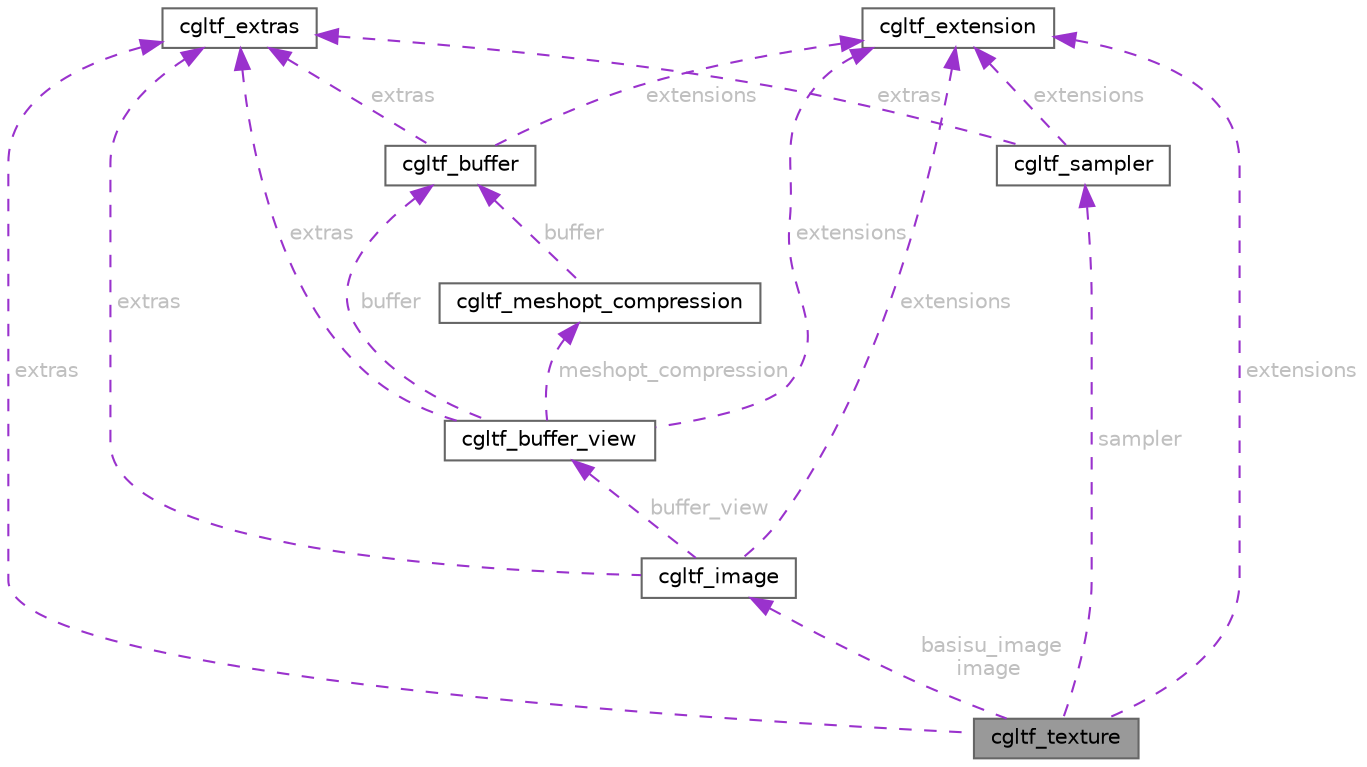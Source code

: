 digraph "cgltf_texture"
{
 // LATEX_PDF_SIZE
  bgcolor="transparent";
  edge [fontname=Helvetica,fontsize=10,labelfontname=Helvetica,labelfontsize=10];
  node [fontname=Helvetica,fontsize=10,shape=box,height=0.2,width=0.4];
  Node1 [id="Node000001",label="cgltf_texture",height=0.2,width=0.4,color="gray40", fillcolor="grey60", style="filled", fontcolor="black",tooltip=" "];
  Node2 -> Node1 [id="edge1_Node000001_Node000002",dir="back",color="darkorchid3",style="dashed",tooltip=" ",label=" basisu_image\nimage",fontcolor="grey" ];
  Node2 [id="Node000002",label="cgltf_image",height=0.2,width=0.4,color="gray40", fillcolor="white", style="filled",URL="$structcgltf__image.html",tooltip=" "];
  Node3 -> Node2 [id="edge2_Node000002_Node000003",dir="back",color="darkorchid3",style="dashed",tooltip=" ",label=" buffer_view",fontcolor="grey" ];
  Node3 [id="Node000003",label="cgltf_buffer_view",height=0.2,width=0.4,color="gray40", fillcolor="white", style="filled",URL="$structcgltf__buffer__view.html",tooltip=" "];
  Node4 -> Node3 [id="edge3_Node000003_Node000004",dir="back",color="darkorchid3",style="dashed",tooltip=" ",label=" buffer",fontcolor="grey" ];
  Node4 [id="Node000004",label="cgltf_buffer",height=0.2,width=0.4,color="gray40", fillcolor="white", style="filled",URL="$structcgltf__buffer.html",tooltip=" "];
  Node5 -> Node4 [id="edge4_Node000004_Node000005",dir="back",color="darkorchid3",style="dashed",tooltip=" ",label=" extras",fontcolor="grey" ];
  Node5 [id="Node000005",label="cgltf_extras",height=0.2,width=0.4,color="gray40", fillcolor="white", style="filled",URL="$structcgltf__extras.html",tooltip=" "];
  Node6 -> Node4 [id="edge5_Node000004_Node000006",dir="back",color="darkorchid3",style="dashed",tooltip=" ",label=" extensions",fontcolor="grey" ];
  Node6 [id="Node000006",label="cgltf_extension",height=0.2,width=0.4,color="gray40", fillcolor="white", style="filled",URL="$structcgltf__extension.html",tooltip=" "];
  Node7 -> Node3 [id="edge6_Node000003_Node000007",dir="back",color="darkorchid3",style="dashed",tooltip=" ",label=" meshopt_compression",fontcolor="grey" ];
  Node7 [id="Node000007",label="cgltf_meshopt_compression",height=0.2,width=0.4,color="gray40", fillcolor="white", style="filled",URL="$structcgltf__meshopt__compression.html",tooltip=" "];
  Node4 -> Node7 [id="edge7_Node000007_Node000004",dir="back",color="darkorchid3",style="dashed",tooltip=" ",label=" buffer",fontcolor="grey" ];
  Node5 -> Node3 [id="edge8_Node000003_Node000005",dir="back",color="darkorchid3",style="dashed",tooltip=" ",label=" extras",fontcolor="grey" ];
  Node6 -> Node3 [id="edge9_Node000003_Node000006",dir="back",color="darkorchid3",style="dashed",tooltip=" ",label=" extensions",fontcolor="grey" ];
  Node5 -> Node2 [id="edge10_Node000002_Node000005",dir="back",color="darkorchid3",style="dashed",tooltip=" ",label=" extras",fontcolor="grey" ];
  Node6 -> Node2 [id="edge11_Node000002_Node000006",dir="back",color="darkorchid3",style="dashed",tooltip=" ",label=" extensions",fontcolor="grey" ];
  Node8 -> Node1 [id="edge12_Node000001_Node000008",dir="back",color="darkorchid3",style="dashed",tooltip=" ",label=" sampler",fontcolor="grey" ];
  Node8 [id="Node000008",label="cgltf_sampler",height=0.2,width=0.4,color="gray40", fillcolor="white", style="filled",URL="$structcgltf__sampler.html",tooltip=" "];
  Node5 -> Node8 [id="edge13_Node000008_Node000005",dir="back",color="darkorchid3",style="dashed",tooltip=" ",label=" extras",fontcolor="grey" ];
  Node6 -> Node8 [id="edge14_Node000008_Node000006",dir="back",color="darkorchid3",style="dashed",tooltip=" ",label=" extensions",fontcolor="grey" ];
  Node5 -> Node1 [id="edge15_Node000001_Node000005",dir="back",color="darkorchid3",style="dashed",tooltip=" ",label=" extras",fontcolor="grey" ];
  Node6 -> Node1 [id="edge16_Node000001_Node000006",dir="back",color="darkorchid3",style="dashed",tooltip=" ",label=" extensions",fontcolor="grey" ];
}
